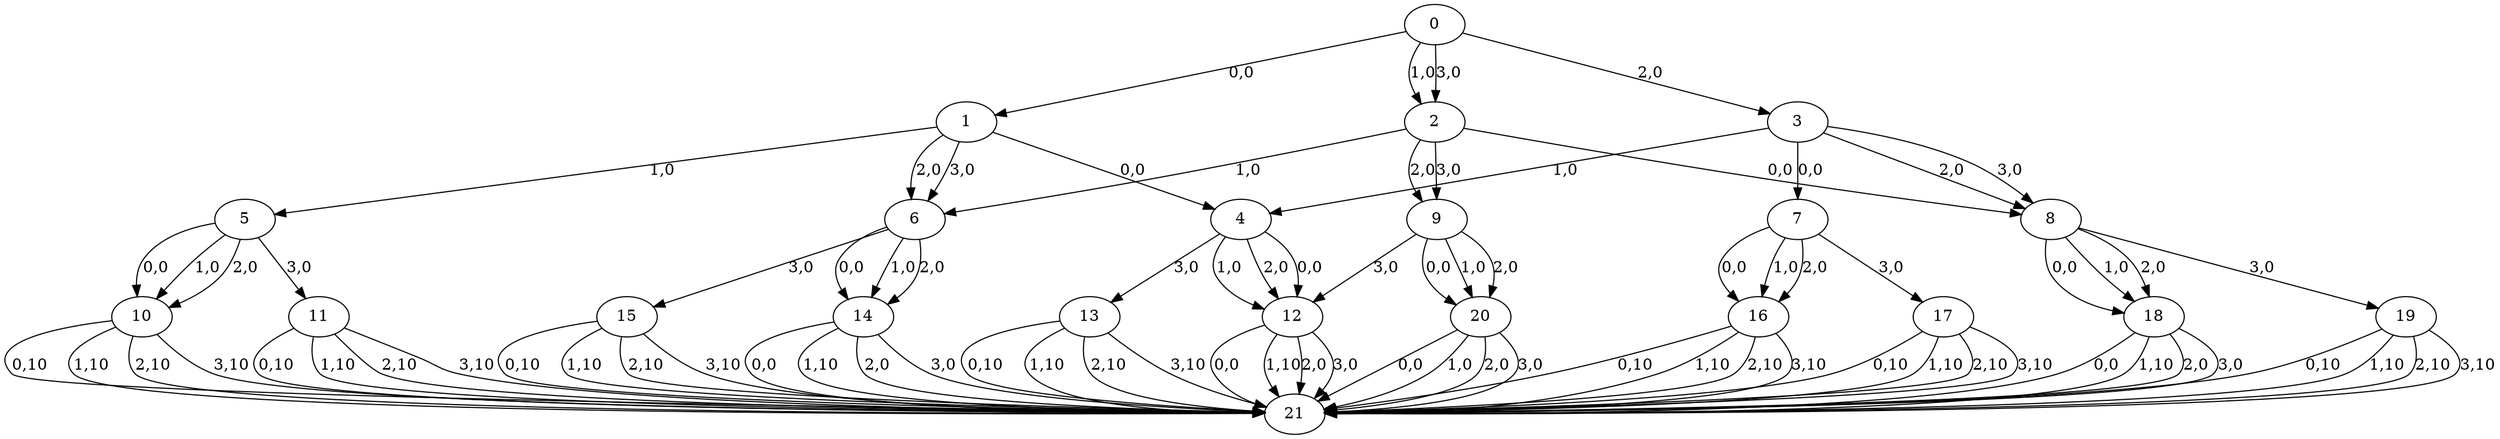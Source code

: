 digraph "wregular" {
	graph [hierarchic=1];
	0 [name="0,0"];
	1 [name="1,0"];
	2 [name="1,1"];
	3 [name="1,2"];
	4 [name="2,0"];
	5 [name="2,1"];
	6 [name="2,2"];
	7 [name="2,3"];
	8 [name="2,4"];
	9 [name="2,5"];
	10 [name="3,0"];
	11 [name="3,1"];
	12 [name="3,2"];
	13 [name="3,3"];
	14 [name="3,4"];
	15 [name="3,5"];
	16 [name="3,6"];
	17 [name="3,7"];
	18 [name="3,8"];
	19 [name="3,9"];
	20 [name="3,10"];
	21 [name="4,0"];
	0 -> 1 [label="0,0"];
	0 -> 2 [label="1,0"];
	0 -> 3 [label="2,0"];
	0 -> 2 [label="3,0"];
	1 -> 4 [label="0,0"];
	3 -> 7 [label="0,0"];
	2 -> 8 [label="0,0"];
	1 -> 5 [label="1,0"];
	3 -> 4 [label="1,0"];
	2 -> 6 [label="1,0"];
	1 -> 6 [label="2,0"];
	3 -> 8 [label="2,0"];
	2 -> 9 [label="2,0"];
	1 -> 6 [label="3,0"];
	3 -> 8 [label="3,0"];
	2 -> 9 [label="3,0"];
	5 -> 10 [label="0,0"];
	4 -> 12 [label="0,0"];
	6 -> 14 [label="0,0"];
	7 -> 16 [label="0,0"];
	8 -> 18 [label="0,0"];
	9 -> 20 [label="0,0"];
	5 -> 10 [label="1,0"];
	4 -> 12 [label="1,0"];
	6 -> 14 [label="1,0"];
	7 -> 16 [label="1,0"];
	8 -> 18 [label="1,0"];
	9 -> 20 [label="1,0"];
	5 -> 10 [label="2,0"];
	4 -> 12 [label="2,0"];
	6 -> 14 [label="2,0"];
	7 -> 16 [label="2,0"];
	8 -> 18 [label="2,0"];
	9 -> 20 [label="2,0"];
	5 -> 11 [label="3,0"];
	4 -> 13 [label="3,0"];
	6 -> 15 [label="3,0"];
	7 -> 17 [label="3,0"];
	8 -> 19 [label="3,0"];
	9 -> 12 [label="3,0"];
	11 -> 21 [label="0,10"];
	13 -> 21 [label="0,10"];
	15 -> 21 [label="0,10"];
	10 -> 21 [label="0,10"];
	17 -> 21 [label="0,10"];
	19 -> 21 [label="0,10"];
	12 -> 21 [label="0,0"];
	14 -> 21 [label="0,0"];
	16 -> 21 [label="0,10"];
	18 -> 21 [label="0,0"];
	20 -> 21 [label="0,0"];
	11 -> 21 [label="1,10"];
	13 -> 21 [label="1,10"];
	15 -> 21 [label="1,10"];
	10 -> 21 [label="1,10"];
	17 -> 21 [label="1,10"];
	19 -> 21 [label="1,10"];
	12 -> 21 [label="1,10"];
	14 -> 21 [label="1,10"];
	16 -> 21 [label="1,10"];
	18 -> 21 [label="1,10"];
	20 -> 21 [label="1,0"];
	11 -> 21 [label="2,10"];
	13 -> 21 [label="2,10"];
	15 -> 21 [label="2,10"];
	10 -> 21 [label="2,10"];
	17 -> 21 [label="2,10"];
	19 -> 21 [label="2,10"];
	12 -> 21 [label="2,0"];
	14 -> 21 [label="2,0"];
	16 -> 21 [label="2,10"];
	18 -> 21 [label="2,0"];
	20 -> 21 [label="2,0"];
	11 -> 21 [label="3,10"];
	13 -> 21 [label="3,10"];
	15 -> 21 [label="3,10"];
	10 -> 21 [label="3,10"];
	17 -> 21 [label="3,10"];
	19 -> 21 [label="3,10"];
	12 -> 21 [label="3,0"];
	14 -> 21 [label="3,0"];
	16 -> 21 [label="3,10"];
	18 -> 21 [label="3,0"];
	20 -> 21 [label="3,0"];
}